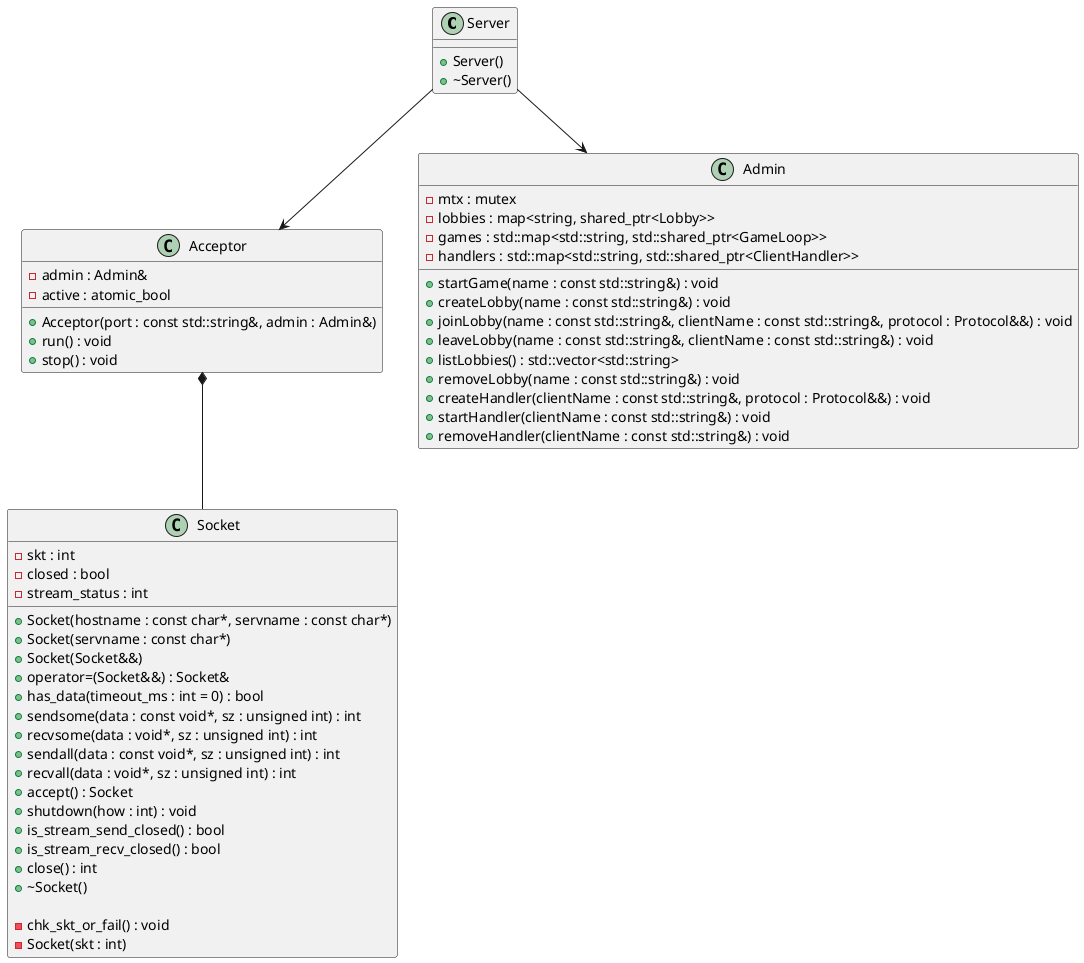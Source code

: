 @startuml DiagramaDeClaseDelProtocolo

class Server {
  + Server()
  + ~Server()
}

class Acceptor {
  - admin : Admin&  
  - active : atomic_bool
  + Acceptor(port : const std::string&, admin : Admin&)
  + run() : void
  + stop() : void
}

class Admin {
  - mtx : mutex
  - lobbies : map<string, shared_ptr<Lobby>>
  - games : std::map<std::string, std::shared_ptr<GameLoop>>
  - handlers : std::map<std::string, std::shared_ptr<ClientHandler>>

  + startGame(name : const std::string&) : void
  + createLobby(name : const std::string&) : void
  + joinLobby(name : const std::string&, clientName : const std::string&, protocol : Protocol&&) : void
  + leaveLobby(name : const std::string&, clientName : const std::string&) : void
  + listLobbies() : std::vector<std::string>
  + removeLobby(name : const std::string&) : void
  + createHandler(clientName : const std::string&, protocol : Protocol&&) : void
  + startHandler(clientName : const std::string&) : void
  + removeHandler(clientName : const std::string&) : void
}
class Socket {
  - skt : int
  - closed : bool
  - stream_status : int

  + Socket(hostname : const char*, servname : const char*)
  + Socket(servname : const char*)
  + Socket(Socket&&)
  + operator=(Socket&&) : Socket&
  + has_data(timeout_ms : int = 0) : bool
  + sendsome(data : const void*, sz : unsigned int) : int
  + recvsome(data : void*, sz : unsigned int) : int
  + sendall(data : const void*, sz : unsigned int) : int
  + recvall(data : void*, sz : unsigned int) : int
  + accept() : Socket
  + shutdown(how : int) : void
  + is_stream_send_closed() : bool
  + is_stream_recv_closed() : bool
  + close() : int
  + ~Socket()

  - chk_skt_or_fail() : void
  - Socket(skt : int)
}

Server --> Acceptor
Server --> Admin
Acceptor *-- Socket

@enduml

